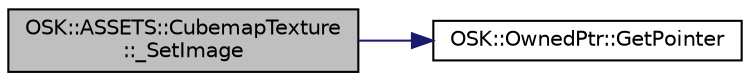 digraph "OSK::ASSETS::CubemapTexture::_SetImage"
{
 // LATEX_PDF_SIZE
  edge [fontname="Helvetica",fontsize="10",labelfontname="Helvetica",labelfontsize="10"];
  node [fontname="Helvetica",fontsize="10",shape=record];
  rankdir="LR";
  Node1 [label="OSK::ASSETS::CubemapTexture\l::_SetImage",height=0.2,width=0.4,color="black", fillcolor="grey75", style="filled", fontcolor="black",tooltip="Establece la imagen que contiene el cubemap."];
  Node1 -> Node2 [color="midnightblue",fontsize="10",style="solid",fontname="Helvetica"];
  Node2 [label="OSK::OwnedPtr::GetPointer",height=0.2,width=0.4,color="black", fillcolor="white", style="filled",URL="$class_o_s_k_1_1_owned_ptr.html#a81dfab2299056fc9858aace55fca0042",tooltip="Devuelve el puntero nativo."];
}
